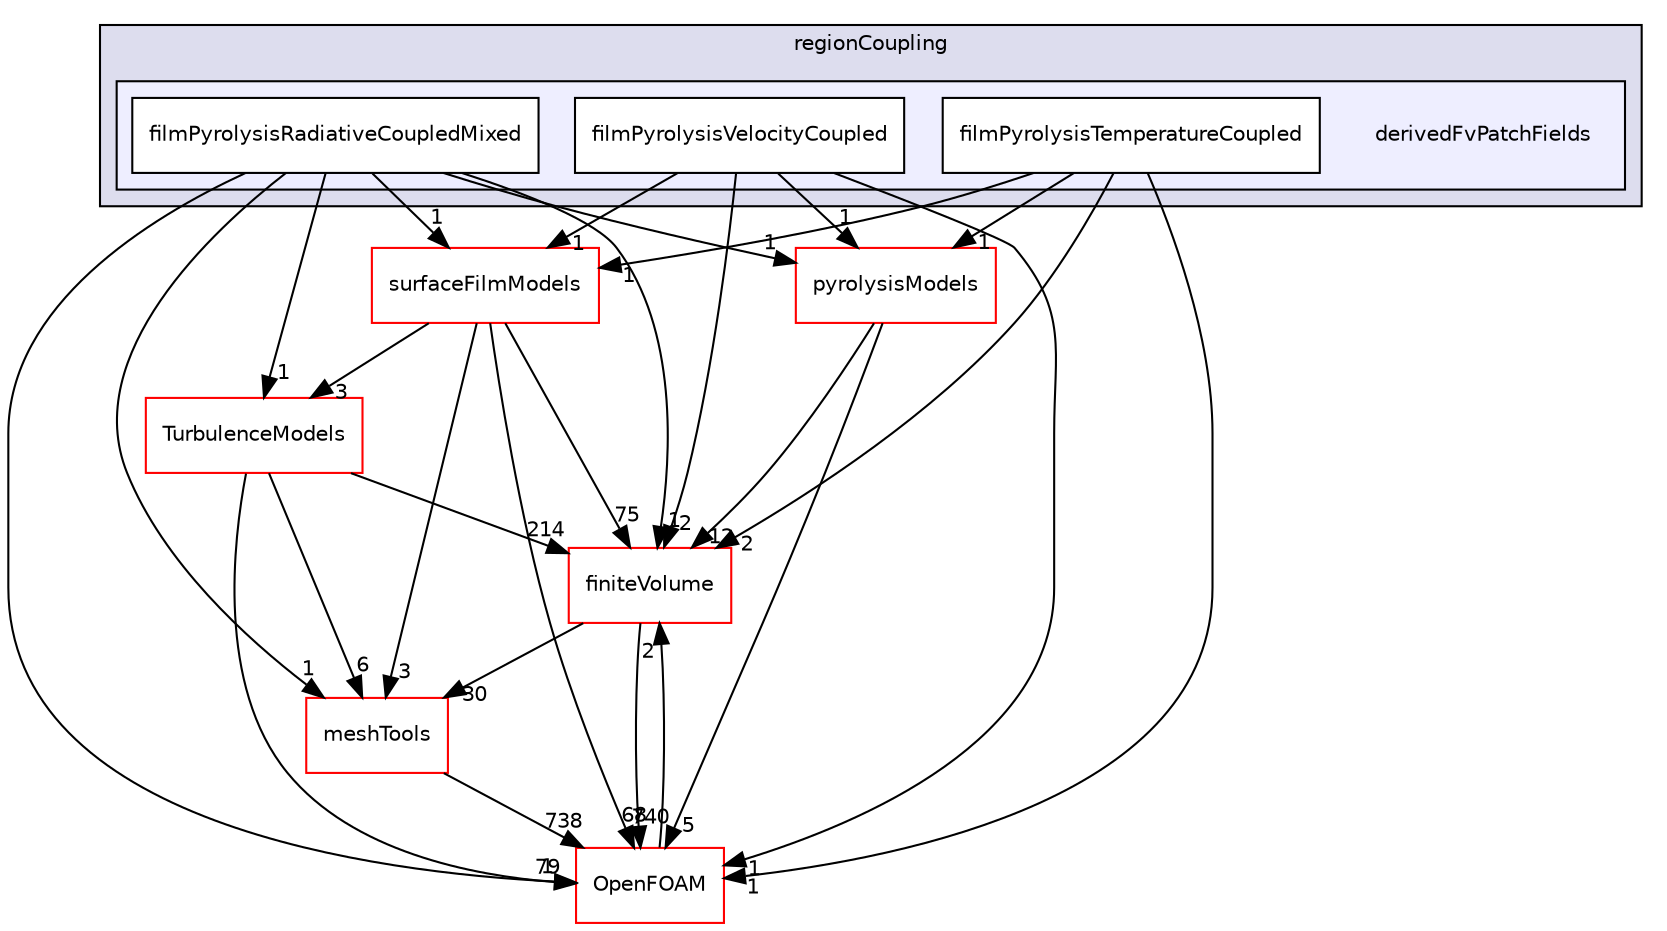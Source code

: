 digraph "src/regionModels/regionCoupling/derivedFvPatchFields" {
  bgcolor=transparent;
  compound=true
  node [ fontsize="10", fontname="Helvetica"];
  edge [ labelfontsize="10", labelfontname="Helvetica"];
  subgraph clusterdir_c87ef3e6b78969bdc2ee28161ce4593f {
    graph [ bgcolor="#ddddee", pencolor="black", label="regionCoupling" fontname="Helvetica", fontsize="10", URL="dir_c87ef3e6b78969bdc2ee28161ce4593f.html"]
  subgraph clusterdir_a4cfb2738e85b1c7ee78dc9a7b4097d6 {
    graph [ bgcolor="#eeeeff", pencolor="black", label="" URL="dir_a4cfb2738e85b1c7ee78dc9a7b4097d6.html"];
    dir_a4cfb2738e85b1c7ee78dc9a7b4097d6 [shape=plaintext label="derivedFvPatchFields"];
    dir_971d1f5b95ab05b6f8149dd18c6f7b4a [shape=box label="filmPyrolysisRadiativeCoupledMixed" color="black" fillcolor="white" style="filled" URL="dir_971d1f5b95ab05b6f8149dd18c6f7b4a.html"];
    dir_8cbc70f537307870583a4187735f33ac [shape=box label="filmPyrolysisTemperatureCoupled" color="black" fillcolor="white" style="filled" URL="dir_8cbc70f537307870583a4187735f33ac.html"];
    dir_c43d7811d51a65b546bdb4dd963f0a4c [shape=box label="filmPyrolysisVelocityCoupled" color="black" fillcolor="white" style="filled" URL="dir_c43d7811d51a65b546bdb4dd963f0a4c.html"];
  }
  }
  dir_9bd15774b555cf7259a6fa18f99fe99b [shape=box label="finiteVolume" color="red" URL="dir_9bd15774b555cf7259a6fa18f99fe99b.html"];
  dir_ae30ad0bef50cf391b24c614251bb9fd [shape=box label="meshTools" color="red" URL="dir_ae30ad0bef50cf391b24c614251bb9fd.html"];
  dir_1eda626aeac0f0ad2848c36acaa5d501 [shape=box label="TurbulenceModels" color="red" URL="dir_1eda626aeac0f0ad2848c36acaa5d501.html"];
  dir_76cda00b2119e3ca1b811eb59fd40c16 [shape=box label="surfaceFilmModels" color="red" URL="dir_76cda00b2119e3ca1b811eb59fd40c16.html"];
  dir_11cc16c52a2c1ae001c7d6462411633c [shape=box label="pyrolysisModels" color="red" URL="dir_11cc16c52a2c1ae001c7d6462411633c.html"];
  dir_c5473ff19b20e6ec4dfe5c310b3778a8 [shape=box label="OpenFOAM" color="red" URL="dir_c5473ff19b20e6ec4dfe5c310b3778a8.html"];
  dir_9bd15774b555cf7259a6fa18f99fe99b->dir_ae30ad0bef50cf391b24c614251bb9fd [headlabel="30", labeldistance=1.5 headhref="dir_000892_001804.html"];
  dir_9bd15774b555cf7259a6fa18f99fe99b->dir_c5473ff19b20e6ec4dfe5c310b3778a8 [headlabel="740", labeldistance=1.5 headhref="dir_000892_001950.html"];
  dir_c43d7811d51a65b546bdb4dd963f0a4c->dir_9bd15774b555cf7259a6fa18f99fe99b [headlabel="2", labeldistance=1.5 headhref="dir_002543_000892.html"];
  dir_c43d7811d51a65b546bdb4dd963f0a4c->dir_76cda00b2119e3ca1b811eb59fd40c16 [headlabel="1", labeldistance=1.5 headhref="dir_002543_000742.html"];
  dir_c43d7811d51a65b546bdb4dd963f0a4c->dir_11cc16c52a2c1ae001c7d6462411633c [headlabel="1", labeldistance=1.5 headhref="dir_002543_002535.html"];
  dir_c43d7811d51a65b546bdb4dd963f0a4c->dir_c5473ff19b20e6ec4dfe5c310b3778a8 [headlabel="1", labeldistance=1.5 headhref="dir_002543_001950.html"];
  dir_ae30ad0bef50cf391b24c614251bb9fd->dir_c5473ff19b20e6ec4dfe5c310b3778a8 [headlabel="738", labeldistance=1.5 headhref="dir_001804_001950.html"];
  dir_1eda626aeac0f0ad2848c36acaa5d501->dir_9bd15774b555cf7259a6fa18f99fe99b [headlabel="214", labeldistance=1.5 headhref="dir_000747_000892.html"];
  dir_1eda626aeac0f0ad2848c36acaa5d501->dir_ae30ad0bef50cf391b24c614251bb9fd [headlabel="6", labeldistance=1.5 headhref="dir_000747_001804.html"];
  dir_1eda626aeac0f0ad2848c36acaa5d501->dir_c5473ff19b20e6ec4dfe5c310b3778a8 [headlabel="79", labeldistance=1.5 headhref="dir_000747_001950.html"];
  dir_76cda00b2119e3ca1b811eb59fd40c16->dir_9bd15774b555cf7259a6fa18f99fe99b [headlabel="75", labeldistance=1.5 headhref="dir_000742_000892.html"];
  dir_76cda00b2119e3ca1b811eb59fd40c16->dir_ae30ad0bef50cf391b24c614251bb9fd [headlabel="3", labeldistance=1.5 headhref="dir_000742_001804.html"];
  dir_76cda00b2119e3ca1b811eb59fd40c16->dir_1eda626aeac0f0ad2848c36acaa5d501 [headlabel="3", labeldistance=1.5 headhref="dir_000742_000747.html"];
  dir_76cda00b2119e3ca1b811eb59fd40c16->dir_c5473ff19b20e6ec4dfe5c310b3778a8 [headlabel="68", labeldistance=1.5 headhref="dir_000742_001950.html"];
  dir_11cc16c52a2c1ae001c7d6462411633c->dir_9bd15774b555cf7259a6fa18f99fe99b [headlabel="12", labeldistance=1.5 headhref="dir_002535_000892.html"];
  dir_11cc16c52a2c1ae001c7d6462411633c->dir_c5473ff19b20e6ec4dfe5c310b3778a8 [headlabel="5", labeldistance=1.5 headhref="dir_002535_001950.html"];
  dir_8cbc70f537307870583a4187735f33ac->dir_9bd15774b555cf7259a6fa18f99fe99b [headlabel="2", labeldistance=1.5 headhref="dir_002542_000892.html"];
  dir_8cbc70f537307870583a4187735f33ac->dir_76cda00b2119e3ca1b811eb59fd40c16 [headlabel="1", labeldistance=1.5 headhref="dir_002542_000742.html"];
  dir_8cbc70f537307870583a4187735f33ac->dir_11cc16c52a2c1ae001c7d6462411633c [headlabel="1", labeldistance=1.5 headhref="dir_002542_002535.html"];
  dir_8cbc70f537307870583a4187735f33ac->dir_c5473ff19b20e6ec4dfe5c310b3778a8 [headlabel="1", labeldistance=1.5 headhref="dir_002542_001950.html"];
  dir_c5473ff19b20e6ec4dfe5c310b3778a8->dir_9bd15774b555cf7259a6fa18f99fe99b [headlabel="2", labeldistance=1.5 headhref="dir_001950_000892.html"];
  dir_971d1f5b95ab05b6f8149dd18c6f7b4a->dir_9bd15774b555cf7259a6fa18f99fe99b [headlabel="1", labeldistance=1.5 headhref="dir_002541_000892.html"];
  dir_971d1f5b95ab05b6f8149dd18c6f7b4a->dir_ae30ad0bef50cf391b24c614251bb9fd [headlabel="1", labeldistance=1.5 headhref="dir_002541_001804.html"];
  dir_971d1f5b95ab05b6f8149dd18c6f7b4a->dir_1eda626aeac0f0ad2848c36acaa5d501 [headlabel="1", labeldistance=1.5 headhref="dir_002541_000747.html"];
  dir_971d1f5b95ab05b6f8149dd18c6f7b4a->dir_76cda00b2119e3ca1b811eb59fd40c16 [headlabel="1", labeldistance=1.5 headhref="dir_002541_000742.html"];
  dir_971d1f5b95ab05b6f8149dd18c6f7b4a->dir_11cc16c52a2c1ae001c7d6462411633c [headlabel="1", labeldistance=1.5 headhref="dir_002541_002535.html"];
  dir_971d1f5b95ab05b6f8149dd18c6f7b4a->dir_c5473ff19b20e6ec4dfe5c310b3778a8 [headlabel="1", labeldistance=1.5 headhref="dir_002541_001950.html"];
}
